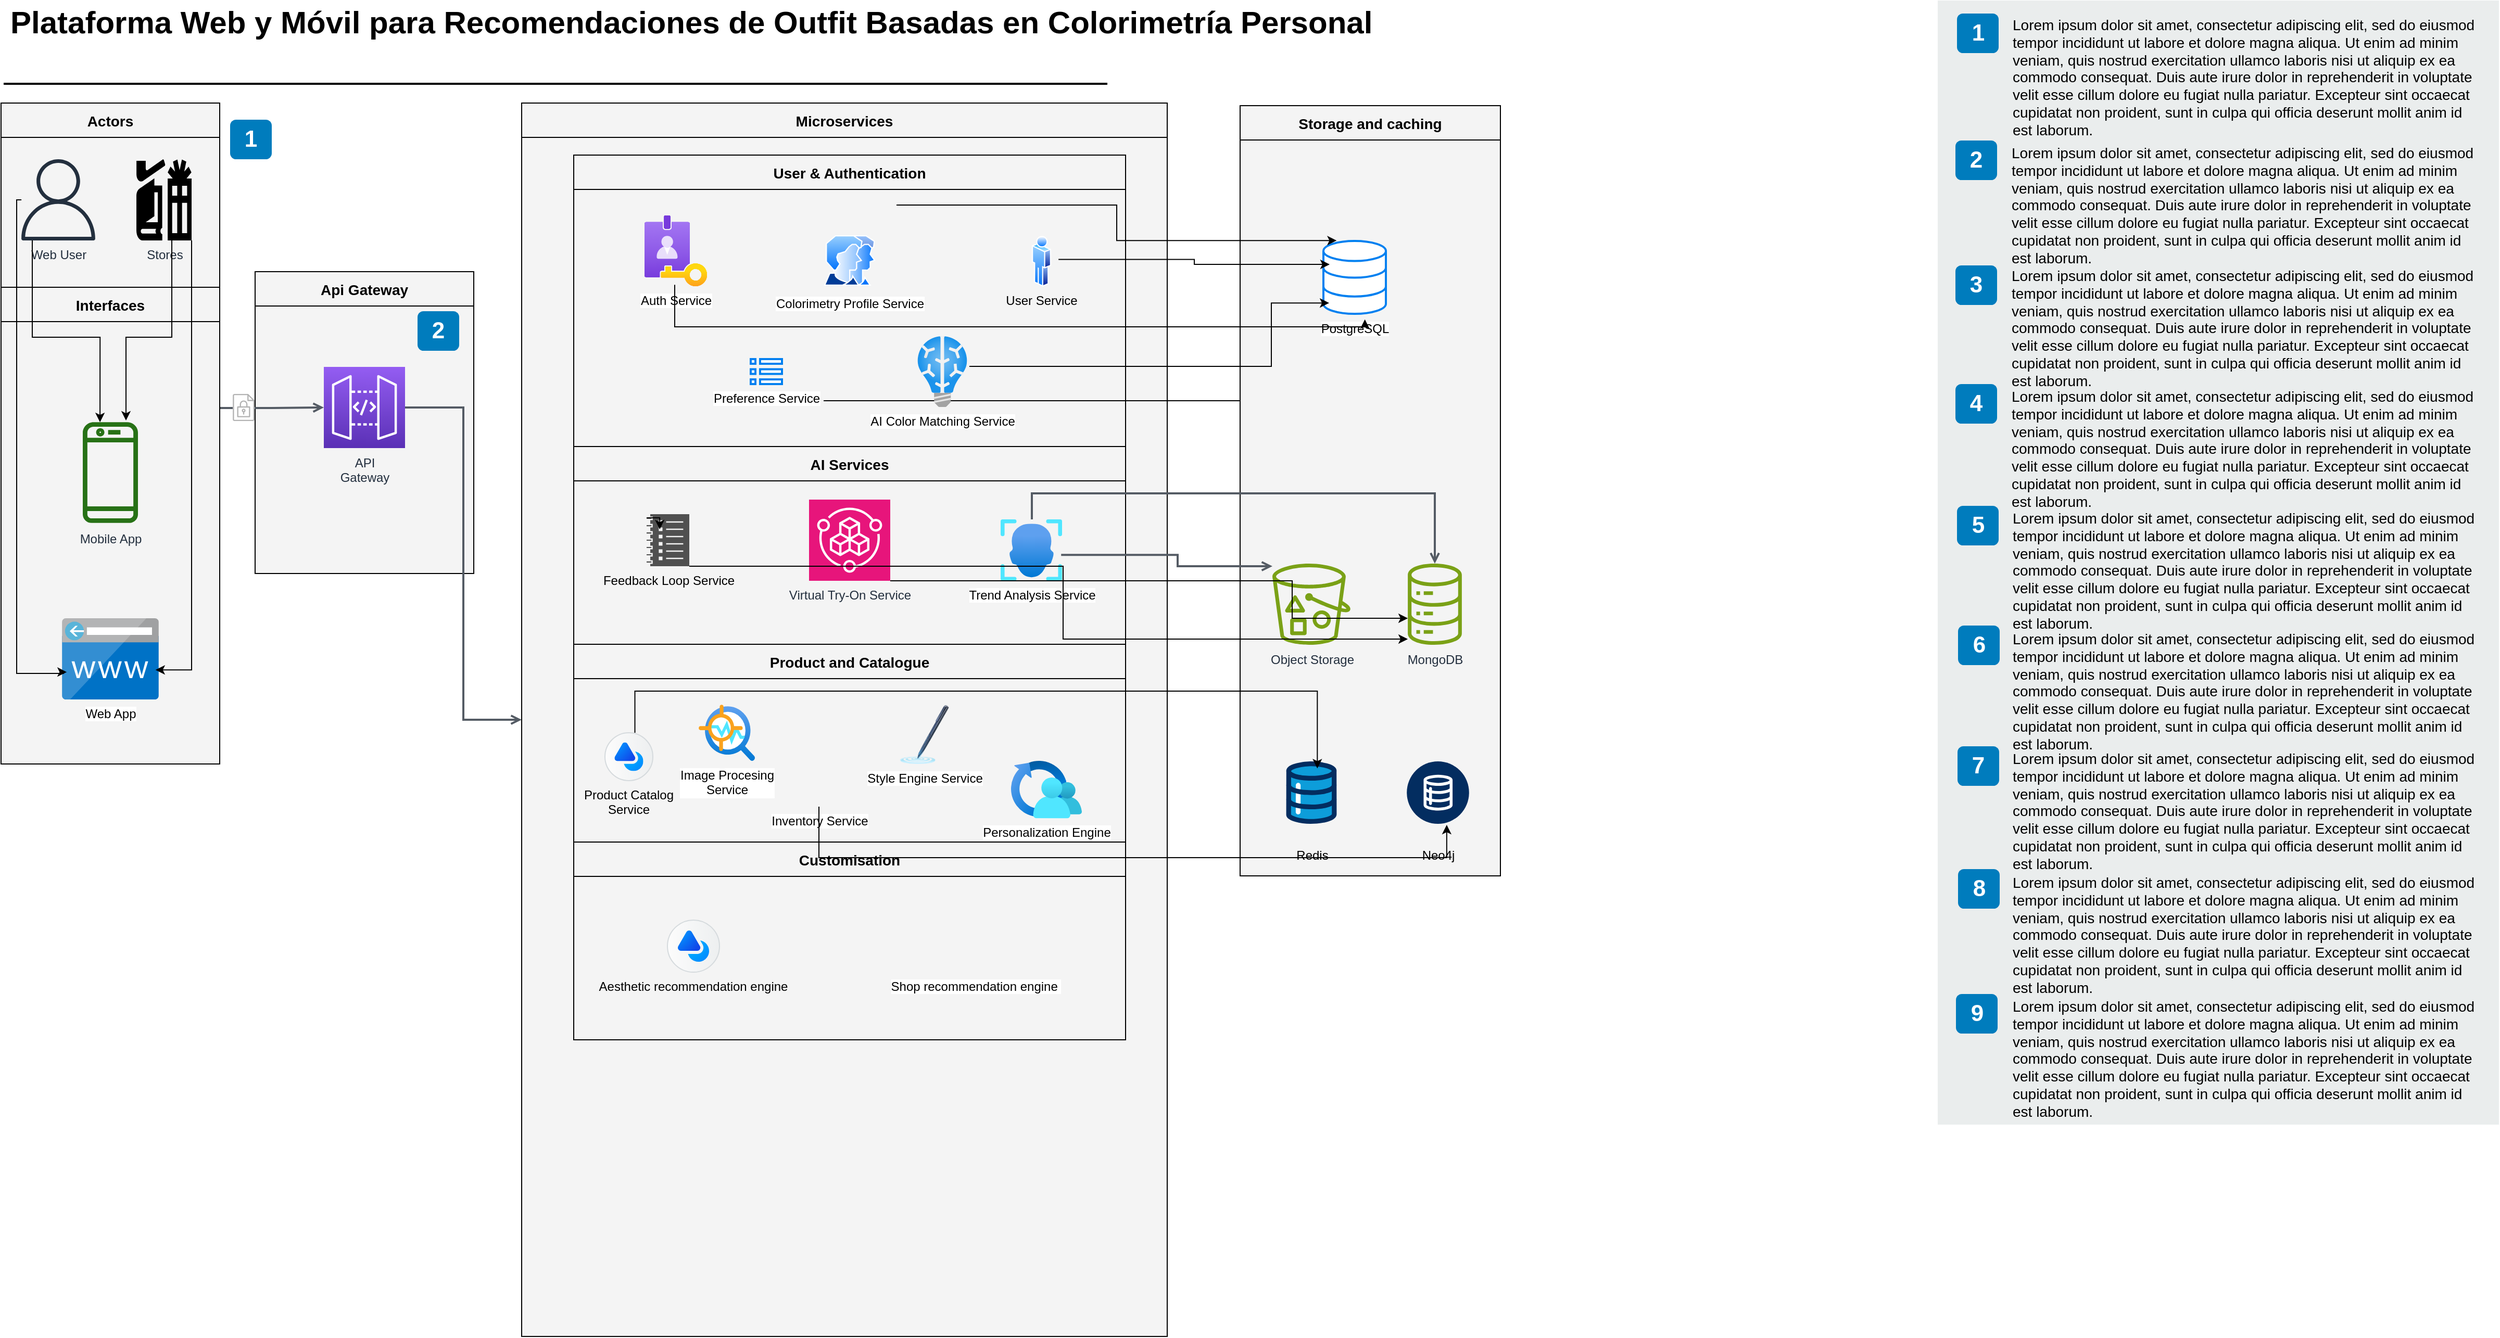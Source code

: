 <mxfile version="26.2.14">
  <diagram id="Ht1M8jgEwFfnCIfOTk4-" name="Page-1">
    <mxGraphModel dx="1313" dy="574" grid="1" gridSize="10" guides="1" tooltips="1" connect="1" arrows="1" fold="1" page="1" pageScale="1" pageWidth="827" pageHeight="1169" math="0" shadow="0">
      <root>
        <mxCell id="0" />
        <mxCell id="1" parent="0" />
        <mxCell id="Sb8pJk7lKEuFZb0Ayt0x-25" value="Api Gateway" style="swimlane;fontSize=14;align=center;swimlaneFillColor=#f4f4f4;fillColor=#f4f4f4;startSize=33;container=1;pointerEvents=0;collapsible=0;recursiveResize=0;" parent="1" vertex="1">
          <mxGeometry x="274" y="287" width="210" height="290" as="geometry" />
        </mxCell>
        <mxCell id="jZVaUwOg5UY3L9NAnvdq-74" value="API&lt;br&gt;Gateway" style="outlineConnect=0;fontColor=#232F3E;gradientColor=#945DF2;gradientDirection=north;fillColor=#5A30B5;strokeColor=#ffffff;dashed=0;verticalLabelPosition=bottom;verticalAlign=top;align=center;html=1;fontSize=12;fontStyle=0;aspect=fixed;shape=mxgraph.aws4.resourceIcon;resIcon=mxgraph.aws4.api_gateway;labelBackgroundColor=none;" parent="Sb8pJk7lKEuFZb0Ayt0x-25" vertex="1">
          <mxGeometry x="66" y="91.5" width="78" height="78" as="geometry" />
        </mxCell>
        <mxCell id="-QjtrjUzRDEMRZ5MF8oH-28" value="2" style="rounded=1;whiteSpace=wrap;html=1;fillColor=#007CBD;strokeColor=none;fontColor=#FFFFFF;fontStyle=1;fontSize=22;labelBackgroundColor=none;" parent="Sb8pJk7lKEuFZb0Ayt0x-25" vertex="1">
          <mxGeometry x="156" y="38" width="40" height="38" as="geometry" />
        </mxCell>
        <mxCell id="jZVaUwOg5UY3L9NAnvdq-110" style="edgeStyle=elbowEdgeStyle;rounded=0;orthogonalLoop=1;jettySize=auto;html=1;endArrow=open;endFill=0;strokeColor=#545B64;strokeWidth=2;fontSize=14;" parent="1" target="jZVaUwOg5UY3L9NAnvdq-74" edge="1">
          <mxGeometry relative="1" as="geometry">
            <mxPoint x="240" y="418" as="sourcePoint" />
          </mxGeometry>
        </mxCell>
        <mxCell id="jZVaUwOg5UY3L9NAnvdq-111" value="" style="edgeStyle=elbowEdgeStyle;rounded=0;orthogonalLoop=1;jettySize=auto;html=1;endArrow=open;endFill=0;strokeColor=#545B64;strokeWidth=2;fontSize=14;entryX=0;entryY=0.5;entryDx=0;entryDy=0;" parent="1" source="jZVaUwOg5UY3L9NAnvdq-74" target="Sb8pJk7lKEuFZb0Ayt0x-67" edge="1">
          <mxGeometry relative="1" as="geometry">
            <mxPoint x="520" y="418" as="targetPoint" />
          </mxGeometry>
        </mxCell>
        <mxCell id="-QjtrjUzRDEMRZ5MF8oH-46" value="" style="rounded=0;whiteSpace=wrap;html=1;fillColor=#EAEDED;fontSize=22;fontColor=#FFFFFF;strokeColor=none;labelBackgroundColor=none;" parent="1" vertex="1">
          <mxGeometry x="1890" y="26.5" width="539" height="1080" as="geometry" />
        </mxCell>
        <mxCell id="-QjtrjUzRDEMRZ5MF8oH-36" value="1" style="rounded=1;whiteSpace=wrap;html=1;fillColor=#007CBD;strokeColor=none;fontColor=#FFFFFF;fontStyle=1;fontSize=22;labelBackgroundColor=none;" parent="1" vertex="1">
          <mxGeometry x="1908.5" y="39" width="40" height="38" as="geometry" />
        </mxCell>
        <mxCell id="-QjtrjUzRDEMRZ5MF8oH-37" value="2" style="rounded=1;whiteSpace=wrap;html=1;fillColor=#007CBD;strokeColor=none;fontColor=#FFFFFF;fontStyle=1;fontSize=22;labelBackgroundColor=none;" parent="1" vertex="1">
          <mxGeometry x="1907" y="161" width="40" height="38" as="geometry" />
        </mxCell>
        <mxCell id="-QjtrjUzRDEMRZ5MF8oH-38" value="3" style="rounded=1;whiteSpace=wrap;html=1;fillColor=#007CBD;strokeColor=none;fontColor=#FFFFFF;fontStyle=1;fontSize=22;labelBackgroundColor=none;" parent="1" vertex="1">
          <mxGeometry x="1907" y="281" width="40" height="38" as="geometry" />
        </mxCell>
        <mxCell id="-QjtrjUzRDEMRZ5MF8oH-39" value="4" style="rounded=1;whiteSpace=wrap;html=1;fillColor=#007CBD;strokeColor=none;fontColor=#FFFFFF;fontStyle=1;fontSize=22;labelBackgroundColor=none;" parent="1" vertex="1">
          <mxGeometry x="1907" y="395" width="40" height="38" as="geometry" />
        </mxCell>
        <mxCell id="-QjtrjUzRDEMRZ5MF8oH-40" value="5" style="rounded=1;whiteSpace=wrap;html=1;fillColor=#007CBD;strokeColor=none;fontColor=#FFFFFF;fontStyle=1;fontSize=22;labelBackgroundColor=none;" parent="1" vertex="1">
          <mxGeometry x="1908.5" y="512" width="40" height="38" as="geometry" />
        </mxCell>
        <mxCell id="-QjtrjUzRDEMRZ5MF8oH-41" value="6" style="rounded=1;whiteSpace=wrap;html=1;fillColor=#007CBD;strokeColor=none;fontColor=#FFFFFF;fontStyle=1;fontSize=22;labelBackgroundColor=none;" parent="1" vertex="1">
          <mxGeometry x="1909.5" y="627" width="40" height="38" as="geometry" />
        </mxCell>
        <mxCell id="-QjtrjUzRDEMRZ5MF8oH-42" value="7" style="rounded=1;whiteSpace=wrap;html=1;fillColor=#007CBD;strokeColor=none;fontColor=#FFFFFF;fontStyle=1;fontSize=22;labelBackgroundColor=none;" parent="1" vertex="1">
          <mxGeometry x="1909" y="743" width="40" height="38" as="geometry" />
        </mxCell>
        <mxCell id="-QjtrjUzRDEMRZ5MF8oH-43" value="8" style="rounded=1;whiteSpace=wrap;html=1;fillColor=#007CBD;strokeColor=none;fontColor=#FFFFFF;fontStyle=1;fontSize=22;labelBackgroundColor=none;" parent="1" vertex="1">
          <mxGeometry x="1909.5" y="861" width="40" height="38" as="geometry" />
        </mxCell>
        <mxCell id="-QjtrjUzRDEMRZ5MF8oH-44" value="9" style="rounded=1;whiteSpace=wrap;html=1;fillColor=#007CBD;strokeColor=none;fontColor=#FFFFFF;fontStyle=1;fontSize=22;labelBackgroundColor=none;" parent="1" vertex="1">
          <mxGeometry x="1907.5" y="981" width="40" height="38" as="geometry" />
        </mxCell>
        <mxCell id="-QjtrjUzRDEMRZ5MF8oH-47" value="Plataforma Web y Móvil para Recomendaciones de Outfit Basadas en Colorimetría Personal" style="text;html=1;resizable=0;points=[];autosize=1;align=left;verticalAlign=top;spacingTop=-4;fontSize=30;fontStyle=1;labelBackgroundColor=none;" parent="1" vertex="1">
          <mxGeometry x="36.5" y="26.5" width="1250" height="40" as="geometry" />
        </mxCell>
        <mxCell id="SCVMTBWpLvtzJIhz15lM-1" value="" style="line;strokeWidth=2;html=1;fontSize=14;labelBackgroundColor=none;" parent="1" vertex="1">
          <mxGeometry x="32.5" y="101.5" width="1060" height="10" as="geometry" />
        </mxCell>
        <mxCell id="SCVMTBWpLvtzJIhz15lM-6" value="&lt;span&gt;Lorem ipsum dolor sit amet, consectetur adipiscing elit, sed do eiusmod tempor incididunt ut labore et dolore magna aliqua. Ut enim ad minim veniam, quis nostrud exercitation ullamco laboris nisi ut aliquip ex ea commodo consequat. Duis aute irure dolor in reprehenderit in voluptate velit esse cillum dolore eu fugiat nulla pariatur. Excepteur sint occaecat cupidatat non proident, sunt in culpa qui officia deserunt mollit anim id est laborum.&lt;/span&gt;&lt;br&gt;" style="text;html=1;align=left;verticalAlign=top;spacingTop=-4;fontSize=14;labelBackgroundColor=none;whiteSpace=wrap;" parent="1" vertex="1">
          <mxGeometry x="1960" y="38.5" width="449" height="118" as="geometry" />
        </mxCell>
        <mxCell id="SCVMTBWpLvtzJIhz15lM-7" value="&lt;span&gt;Lorem ipsum dolor sit amet, consectetur adipiscing elit, sed do eiusmod tempor incididunt ut labore et dolore magna aliqua. Ut enim ad minim veniam, quis nostrud exercitation ullamco laboris nisi ut aliquip ex ea commodo consequat. Duis aute irure dolor in reprehenderit in voluptate velit esse cillum dolore eu fugiat nulla pariatur. Excepteur sint occaecat cupidatat non proident, sunt in culpa qui officia deserunt mollit anim id est laborum.&lt;/span&gt;&lt;br&gt;" style="text;html=1;align=left;verticalAlign=top;spacingTop=-4;fontSize=14;labelBackgroundColor=none;whiteSpace=wrap;" parent="1" vertex="1">
          <mxGeometry x="1959" y="161.5" width="450" height="115" as="geometry" />
        </mxCell>
        <mxCell id="SCVMTBWpLvtzJIhz15lM-9" value="&lt;span&gt;Lorem ipsum dolor sit amet, consectetur adipiscing elit, sed do eiusmod tempor incididunt ut labore et dolore magna aliqua. Ut enim ad minim veniam, quis nostrud exercitation ullamco laboris nisi ut aliquip ex ea commodo consequat. Duis aute irure dolor in reprehenderit in voluptate velit esse cillum dolore eu fugiat nulla pariatur. Excepteur sint occaecat cupidatat non proident, sunt in culpa qui officia deserunt mollit anim id est laborum.&lt;/span&gt;&lt;br&gt;" style="text;html=1;align=left;verticalAlign=top;spacingTop=-4;fontSize=14;labelBackgroundColor=none;whiteSpace=wrap;" parent="1" vertex="1">
          <mxGeometry x="1959" y="279.5" width="450" height="117" as="geometry" />
        </mxCell>
        <mxCell id="SCVMTBWpLvtzJIhz15lM-10" value="&lt;span&gt;Lorem ipsum dolor sit amet, consectetur adipiscing elit, sed do eiusmod tempor incididunt ut labore et dolore magna aliqua. Ut enim ad minim veniam, quis nostrud exercitation ullamco laboris nisi ut aliquip ex ea commodo consequat. Duis aute irure dolor in reprehenderit in voluptate velit esse cillum dolore eu fugiat nulla pariatur. Excepteur sint occaecat cupidatat non proident, sunt in culpa qui officia deserunt mollit anim id est laborum.&lt;/span&gt;&lt;br&gt;" style="text;html=1;align=left;verticalAlign=top;spacingTop=-4;fontSize=14;labelBackgroundColor=none;whiteSpace=wrap;" parent="1" vertex="1">
          <mxGeometry x="1959" y="395.5" width="450" height="121" as="geometry" />
        </mxCell>
        <mxCell id="SCVMTBWpLvtzJIhz15lM-11" value="&lt;span&gt;Lorem ipsum dolor sit amet, consectetur adipiscing elit, sed do eiusmod tempor incididunt ut labore et dolore magna aliqua. Ut enim ad minim veniam, quis nostrud exercitation ullamco laboris nisi ut aliquip ex ea commodo consequat. Duis aute irure dolor in reprehenderit in voluptate velit esse cillum dolore eu fugiat nulla pariatur. Excepteur sint occaecat cupidatat non proident, sunt in culpa qui officia deserunt mollit anim id est laborum.&lt;/span&gt;&lt;br&gt;" style="text;html=1;align=left;verticalAlign=top;spacingTop=-4;fontSize=14;labelBackgroundColor=none;whiteSpace=wrap;" parent="1" vertex="1">
          <mxGeometry x="1960" y="512.5" width="449" height="114" as="geometry" />
        </mxCell>
        <mxCell id="SCVMTBWpLvtzJIhz15lM-12" value="&lt;span&gt;Lorem ipsum dolor sit amet, consectetur adipiscing elit, sed do eiusmod tempor incididunt ut labore et dolore magna aliqua. Ut enim ad minim veniam, quis nostrud exercitation ullamco laboris nisi ut aliquip ex ea commodo consequat. Duis aute irure dolor in reprehenderit in voluptate velit esse cillum dolore eu fugiat nulla pariatur. Excepteur sint occaecat cupidatat non proident, sunt in culpa qui officia deserunt mollit anim id est laborum.&lt;/span&gt;&lt;br&gt;" style="text;html=1;align=left;verticalAlign=top;spacingTop=-4;fontSize=14;labelBackgroundColor=none;whiteSpace=wrap;" parent="1" vertex="1">
          <mxGeometry x="1960" y="628.5" width="450" height="118" as="geometry" />
        </mxCell>
        <mxCell id="SCVMTBWpLvtzJIhz15lM-13" value="&lt;span&gt;Lorem ipsum dolor sit amet, consectetur adipiscing elit, sed do eiusmod tempor incididunt ut labore et dolore magna aliqua. Ut enim ad minim veniam, quis nostrud exercitation ullamco laboris nisi ut aliquip ex ea commodo consequat. Duis aute irure dolor in reprehenderit in voluptate velit esse cillum dolore eu fugiat nulla pariatur. Excepteur sint occaecat cupidatat non proident, sunt in culpa qui officia deserunt mollit anim id est laborum.&lt;/span&gt;&lt;br&gt;" style="text;html=1;align=left;verticalAlign=top;spacingTop=-4;fontSize=14;labelBackgroundColor=none;whiteSpace=wrap;" parent="1" vertex="1">
          <mxGeometry x="1960" y="743.5" width="449" height="113" as="geometry" />
        </mxCell>
        <mxCell id="SCVMTBWpLvtzJIhz15lM-14" value="&lt;span&gt;Lorem ipsum dolor sit amet, consectetur adipiscing elit, sed do eiusmod tempor incididunt ut labore et dolore magna aliqua. Ut enim ad minim veniam, quis nostrud exercitation ullamco laboris nisi ut aliquip ex ea commodo consequat. Duis aute irure dolor in reprehenderit in voluptate velit esse cillum dolore eu fugiat nulla pariatur. Excepteur sint occaecat cupidatat non proident, sunt in culpa qui officia deserunt mollit anim id est laborum.&lt;/span&gt;&lt;br&gt;" style="text;html=1;align=left;verticalAlign=top;spacingTop=-4;fontSize=14;labelBackgroundColor=none;whiteSpace=wrap;" parent="1" vertex="1">
          <mxGeometry x="1960" y="862.5" width="449" height="124" as="geometry" />
        </mxCell>
        <mxCell id="SCVMTBWpLvtzJIhz15lM-15" value="&lt;span&gt;Lorem ipsum dolor sit amet, consectetur adipiscing elit, sed do eiusmod tempor incididunt ut labore et dolore magna aliqua. Ut enim ad minim veniam, quis nostrud exercitation ullamco laboris nisi ut aliquip ex ea commodo consequat. Duis aute irure dolor in reprehenderit in voluptate velit esse cillum dolore eu fugiat nulla pariatur. Excepteur sint occaecat cupidatat non proident, sunt in culpa qui officia deserunt mollit anim id est laborum.&lt;/span&gt;&lt;br&gt;" style="text;html=1;align=left;verticalAlign=top;spacingTop=-4;fontSize=14;labelBackgroundColor=none;whiteSpace=wrap;" parent="1" vertex="1">
          <mxGeometry x="1960" y="981.5" width="449" height="115" as="geometry" />
        </mxCell>
        <mxCell id="jZVaUwOg5UY3L9NAnvdq-59" value="Actors" style="swimlane;fontSize=14;align=center;swimlaneFillColor=#f4f4f4;fillColor=#f4f4f4;startSize=33;container=1;pointerEvents=0;collapsible=0;recursiveResize=0;" parent="1" vertex="1">
          <mxGeometry x="30" y="125" width="210" height="290" as="geometry" />
        </mxCell>
        <mxCell id="jZVaUwOg5UY3L9NAnvdq-60" value="Web User" style="outlineConnect=0;fontColor=#232F3E;gradientColor=none;fillColor=#232F3E;strokeColor=none;dashed=0;verticalLabelPosition=bottom;verticalAlign=top;align=center;html=1;fontSize=12;fontStyle=0;aspect=fixed;pointerEvents=1;shape=mxgraph.aws4.user;labelBackgroundColor=none;" parent="jZVaUwOg5UY3L9NAnvdq-59" vertex="1">
          <mxGeometry x="16" y="54" width="78" height="78" as="geometry" />
        </mxCell>
        <mxCell id="jZVaUwOg5UY3L9NAnvdq-61" value="Stores" style="outlineConnect=0;fontColor=#232F3E;gradientColor=none;fillColor=#000000;strokeColor=none;dashed=0;verticalLabelPosition=bottom;verticalAlign=top;align=center;html=1;fontSize=12;fontStyle=0;aspect=fixed;pointerEvents=1;shape=mxgraph.signs.travel.shops;labelBackgroundColor=none;" parent="jZVaUwOg5UY3L9NAnvdq-59" vertex="1">
          <mxGeometry x="130" y="54" width="53" height="78" as="geometry" />
        </mxCell>
        <mxCell id="jZVaUwOg5UY3L9NAnvdq-62" value="Interfaces" style="swimlane;fontSize=14;align=center;swimlaneFillColor=#f4f4f4;fillColor=#f4f4f4;startSize=33;container=1;pointerEvents=0;collapsible=0;recursiveResize=0;" parent="1" vertex="1">
          <mxGeometry x="30" y="302" width="210" height="458" as="geometry" />
        </mxCell>
        <mxCell id="jZVaUwOg5UY3L9NAnvdq-65" value="Mobile App" style="outlineConnect=0;fontColor=#232F3E;gradientColor=none;strokeColor=none;fillColor=#277116;dashed=0;verticalLabelPosition=bottom;verticalAlign=top;align=center;html=1;fontSize=12;fontStyle=0;shape=mxgraph.aws4.mobile_client;labelBackgroundColor=none;" parent="jZVaUwOg5UY3L9NAnvdq-62" vertex="1">
          <mxGeometry x="78.5" y="128" width="53" height="100" as="geometry" />
        </mxCell>
        <mxCell id="Sb8pJk7lKEuFZb0Ayt0x-10" value="Web App" style="image;sketch=0;aspect=fixed;html=1;points=[];align=center;fontSize=12;image=img/lib/mscae/CustomDomain.svg;" parent="jZVaUwOg5UY3L9NAnvdq-62" vertex="1">
          <mxGeometry x="58.57" y="318" width="92.86" height="78" as="geometry" />
        </mxCell>
        <mxCell id="Sb8pJk7lKEuFZb0Ayt0x-4" value="" style="edgeStyle=orthogonalEdgeStyle;rounded=0;orthogonalLoop=1;jettySize=auto;html=1;" parent="jZVaUwOg5UY3L9NAnvdq-62" source="jZVaUwOg5UY3L9NAnvdq-60" edge="1">
          <mxGeometry relative="1" as="geometry">
            <mxPoint x="30.002" y="-45.0" as="sourcePoint" />
            <mxPoint x="95.05" y="129.581" as="targetPoint" />
            <Array as="points">
              <mxPoint x="30" y="48" />
              <mxPoint x="95" y="48" />
            </Array>
          </mxGeometry>
        </mxCell>
        <mxCell id="Sb8pJk7lKEuFZb0Ayt0x-20" value="" style="edgeStyle=orthogonalEdgeStyle;rounded=0;orthogonalLoop=1;jettySize=auto;html=1;" parent="jZVaUwOg5UY3L9NAnvdq-62" source="jZVaUwOg5UY3L9NAnvdq-61" edge="1">
          <mxGeometry relative="1" as="geometry">
            <mxPoint x="164" y="-85.532" as="sourcePoint" />
            <mxPoint x="120" y="128.001" as="targetPoint" />
            <Array as="points">
              <mxPoint x="164" y="48" />
              <mxPoint x="120" y="48" />
            </Array>
          </mxGeometry>
        </mxCell>
        <mxCell id="jZVaUwOg5UY3L9NAnvdq-173" value="" style="group" parent="1" vertex="1" connectable="0">
          <mxGeometry x="252.5" y="404.5" width="21" height="26" as="geometry" />
        </mxCell>
        <mxCell id="jZVaUwOg5UY3L9NAnvdq-174" value="" style="rounded=0;whiteSpace=wrap;html=1;labelBackgroundColor=#ffffff;fontSize=14;align=center;strokeColor=none;" parent="jZVaUwOg5UY3L9NAnvdq-173" vertex="1">
          <mxGeometry width="21" height="26" as="geometry" />
        </mxCell>
        <mxCell id="jZVaUwOg5UY3L9NAnvdq-175" value="" style="outlineConnect=0;fontColor=#232F3E;gradientColor=none;fillColor=#B3B3B3;strokeColor=none;dashed=0;verticalLabelPosition=bottom;verticalAlign=top;align=center;html=1;fontSize=12;fontStyle=0;aspect=fixed;pointerEvents=1;shape=mxgraph.aws4.encrypted_data;labelBackgroundColor=#ffffff;" parent="jZVaUwOg5UY3L9NAnvdq-173" vertex="1">
          <mxGeometry width="21" height="26" as="geometry" />
        </mxCell>
        <mxCell id="jZVaUwOg5UY3L9NAnvdq-101" value="1" style="rounded=1;whiteSpace=wrap;html=1;fillColor=#007CBD;strokeColor=none;fontColor=#FFFFFF;fontStyle=1;fontSize=22;labelBackgroundColor=none;" parent="1" vertex="1">
          <mxGeometry x="250" y="141" width="40" height="38" as="geometry" />
        </mxCell>
        <mxCell id="Sb8pJk7lKEuFZb0Ayt0x-53" value="" style="edgeStyle=orthogonalEdgeStyle;rounded=0;orthogonalLoop=1;jettySize=auto;html=1;entryX=0.967;entryY=0.636;entryDx=0;entryDy=0;entryPerimeter=0;exitX=1;exitY=1;exitDx=0;exitDy=0;exitPerimeter=0;" parent="1" source="jZVaUwOg5UY3L9NAnvdq-61" target="Sb8pJk7lKEuFZb0Ayt0x-10" edge="1">
          <mxGeometry relative="1" as="geometry">
            <mxPoint x="210" y="450" as="sourcePoint" />
            <mxPoint x="225.05" y="671.581" as="targetPoint" />
            <Array as="points">
              <mxPoint x="213" y="670" />
            </Array>
          </mxGeometry>
        </mxCell>
        <mxCell id="Sb8pJk7lKEuFZb0Ayt0x-54" value="" style="edgeStyle=orthogonalEdgeStyle;rounded=0;orthogonalLoop=1;jettySize=auto;html=1;entryX=0.049;entryY=0.663;entryDx=0;entryDy=0;entryPerimeter=0;" parent="1" source="jZVaUwOg5UY3L9NAnvdq-60" target="Sb8pJk7lKEuFZb0Ayt0x-10" edge="1">
          <mxGeometry relative="1" as="geometry">
            <mxPoint x="45" y="260" as="sourcePoint" />
            <mxPoint x="10" y="673" as="targetPoint" />
            <Array as="points">
              <mxPoint x="45" y="218" />
              <mxPoint x="45" y="673" />
              <mxPoint x="90" y="673" />
              <mxPoint x="90" y="672" />
            </Array>
          </mxGeometry>
        </mxCell>
        <mxCell id="Sb8pJk7lKEuFZb0Ayt0x-67" value="Microservices" style="swimlane;fontSize=14;align=center;swimlaneFillColor=#f4f4f4;fillColor=#f4f4f4;startSize=33;container=1;pointerEvents=0;collapsible=0;recursiveResize=0;shadow=0;" parent="1" vertex="1">
          <mxGeometry x="530" y="125" width="620" height="1185" as="geometry" />
        </mxCell>
        <mxCell id="Sb8pJk7lKEuFZb0Ayt0x-61" value="Product and Catalogue" style="swimlane;fontSize=14;align=center;swimlaneFillColor=#f4f4f4;fillColor=#f4f4f4;startSize=33;container=1;pointerEvents=0;collapsible=0;recursiveResize=0;" parent="Sb8pJk7lKEuFZb0Ayt0x-67" vertex="1">
          <mxGeometry x="50" y="520" width="530" height="190" as="geometry" />
        </mxCell>
        <mxCell id="Sb8pJk7lKEuFZb0Ayt0x-68" value="Product Catalog&#xa;Service" style="shape=mxgraph.sap.icon;labelPosition=center;verticalLabelPosition=bottom;align=center;verticalAlign=top;strokeWidth=1;strokeColor=#D5DADD;fillColor=#EDEFF0;gradientColor=#FCFCFC;gradientDirection=west;aspect=fixed;SAPIcon=Data_Attribute_Recommendation" parent="Sb8pJk7lKEuFZb0Ayt0x-61" vertex="1">
          <mxGeometry x="30" y="85" width="46" height="46" as="geometry" />
        </mxCell>
        <mxCell id="Sb8pJk7lKEuFZb0Ayt0x-70" value="Inventory Service" style="shape=image;html=1;verticalAlign=top;verticalLabelPosition=bottom;labelBackgroundColor=#ffffff;imageAspect=0;aspect=fixed;image=https://cdn4.iconfinder.com/data/icons/essentials-72/24/010_-_Bag-128.png" parent="Sb8pJk7lKEuFZb0Ayt0x-61" vertex="1">
          <mxGeometry x="210" y="105" width="51" height="51" as="geometry" />
        </mxCell>
        <mxCell id="PTW11s9-Z6HWsCAdgWcJ-15" value="Image Procesing&lt;div&gt;Service&lt;/div&gt;" style="image;aspect=fixed;html=1;points=[];align=center;fontSize=12;image=img/lib/azure2/ai_machine_learning/Anomaly_Detector.svg;" vertex="1" parent="Sb8pJk7lKEuFZb0Ayt0x-61">
          <mxGeometry x="120" y="58" width="54" height="54" as="geometry" />
        </mxCell>
        <mxCell id="PTW11s9-Z6HWsCAdgWcJ-17" value="Style Engine Service" style="image;html=1;image=img/lib/clip_art/computers/Stylus_128x128.png" vertex="1" parent="Sb8pJk7lKEuFZb0Ayt0x-61">
          <mxGeometry x="310" y="58" width="54" height="57" as="geometry" />
        </mxCell>
        <mxCell id="PTW11s9-Z6HWsCAdgWcJ-18" value="Personalization Engine" style="image;aspect=fixed;html=1;points=[];align=center;fontSize=12;image=img/lib/azure2/ai_machine_learning/Personalizers.svg;" vertex="1" parent="Sb8pJk7lKEuFZb0Ayt0x-61">
          <mxGeometry x="420" y="112" width="68" height="55.2" as="geometry" />
        </mxCell>
        <mxCell id="Sb8pJk7lKEuFZb0Ayt0x-29" value="User &amp; Authentication" style="swimlane;fontSize=14;align=center;swimlaneFillColor=#f4f4f4;fillColor=#f4f4f4;startSize=33;container=1;pointerEvents=0;collapsible=0;recursiveResize=0;" parent="Sb8pJk7lKEuFZb0Ayt0x-67" vertex="1">
          <mxGeometry x="50" y="50" width="530" height="280" as="geometry" />
        </mxCell>
        <mxCell id="Sb8pJk7lKEuFZb0Ayt0x-34" value="Auth Service" style="image;aspect=fixed;html=1;points=[];align=center;fontSize=12;image=img/lib/azure2/identity/PIM.svg;" parent="Sb8pJk7lKEuFZb0Ayt0x-29" vertex="1">
          <mxGeometry x="68" y="58" width="60" height="68" as="geometry" />
        </mxCell>
        <mxCell id="PTW11s9-Z6HWsCAdgWcJ-9" value="" style="image;aspect=fixed;perimeter=ellipsePerimeter;html=1;align=center;shadow=0;dashed=0;spacingTop=3;image=img/lib/active_directory/user.svg;" vertex="1" parent="Sb8pJk7lKEuFZb0Ayt0x-29">
          <mxGeometry x="440" y="77" width="18.5" height="50" as="geometry" />
        </mxCell>
        <mxCell id="PTW11s9-Z6HWsCAdgWcJ-10" value="User Service" style="text;html=1;align=center;verticalAlign=middle;resizable=0;points=[];autosize=1;strokeColor=none;fillColor=none;" vertex="1" parent="Sb8pJk7lKEuFZb0Ayt0x-29">
          <mxGeometry x="404.25" y="125" width="90" height="30" as="geometry" />
        </mxCell>
        <mxCell id="PTW11s9-Z6HWsCAdgWcJ-11" value="Colorimetry Profile Service" style="image;aspect=fixed;perimeter=ellipsePerimeter;html=1;align=center;shadow=0;dashed=0;spacingTop=3;image=img/lib/active_directory/user_accounts.svg;" vertex="1" parent="Sb8pJk7lKEuFZb0Ayt0x-29">
          <mxGeometry x="240" y="77" width="50" height="48.5" as="geometry" />
        </mxCell>
        <mxCell id="PTW11s9-Z6HWsCAdgWcJ-12" value="Preference Service" style="html=1;verticalLabelPosition=bottom;align=center;labelBackgroundColor=#ffffff;verticalAlign=top;strokeWidth=2;strokeColor=#0080F0;shadow=0;dashed=0;shape=mxgraph.ios7.icons.preferences;pointerEvents=1" vertex="1" parent="Sb8pJk7lKEuFZb0Ayt0x-29">
          <mxGeometry x="170" y="196" width="30" height="24" as="geometry" />
        </mxCell>
        <mxCell id="Sb8pJk7lKEuFZb0Ayt0x-101" style="edgeStyle=elbowEdgeStyle;rounded=0;orthogonalLoop=1;jettySize=auto;html=1;exitX=1;exitY=1;exitDx=0;exitDy=0;" parent="Sb8pJk7lKEuFZb0Ayt0x-29" edge="1">
          <mxGeometry relative="1" as="geometry">
            <Array as="points">
              <mxPoint x="696" y="207" />
            </Array>
            <mxPoint x="240" y="236" as="sourcePoint" />
            <mxPoint x="736" y="119.5" as="targetPoint" />
          </mxGeometry>
        </mxCell>
        <mxCell id="PTW11s9-Z6HWsCAdgWcJ-14" value="AI Color Matching Service" style="image;aspect=fixed;html=1;points=[];align=center;fontSize=12;image=img/lib/azure2/ai_machine_learning/Batch_AI.svg;" vertex="1" parent="Sb8pJk7lKEuFZb0Ayt0x-29">
          <mxGeometry x="330" y="174" width="48" height="68" as="geometry" />
        </mxCell>
        <mxCell id="Sb8pJk7lKEuFZb0Ayt0x-45" value="AI Services" style="swimlane;fontSize=14;align=center;swimlaneFillColor=#f4f4f4;fillColor=#f4f4f4;startSize=33;container=1;pointerEvents=0;collapsible=0;recursiveResize=0;" parent="Sb8pJk7lKEuFZb0Ayt0x-67" vertex="1">
          <mxGeometry x="50" y="330" width="530" height="190" as="geometry" />
        </mxCell>
        <mxCell id="Sb8pJk7lKEuFZb0Ayt0x-35" value="Trend Analysis Service" style="image;aspect=fixed;html=1;points=[];align=center;fontSize=12;image=img/lib/azure2/ai_machine_learning/Face_APIs.svg;" parent="Sb8pJk7lKEuFZb0Ayt0x-45" vertex="1">
          <mxGeometry x="410" y="70" width="59" height="59" as="geometry" />
        </mxCell>
        <mxCell id="Sb8pJk7lKEuFZb0Ayt0x-60" value="Virtual Try-On Service" style="sketch=0;points=[[0,0,0],[0.25,0,0],[0.5,0,0],[0.75,0,0],[1,0,0],[0,1,0],[0.25,1,0],[0.5,1,0],[0.75,1,0],[1,1,0],[0,0.25,0],[0,0.5,0],[0,0.75,0],[1,0.25,0],[1,0.5,0],[1,0.75,0]];points=[[0,0,0],[0.25,0,0],[0.5,0,0],[0.75,0,0],[1,0,0],[0,1,0],[0.25,1,0],[0.5,1,0],[0.75,1,0],[1,1,0],[0,0.25,0],[0,0.5,0],[0,0.75,0],[1,0.25,0],[1,0.5,0],[1,0.75,0]];outlineConnect=0;fontColor=#232F3E;fillColor=#E7157B;strokeColor=#ffffff;dashed=0;verticalLabelPosition=bottom;verticalAlign=top;align=center;html=1;fontSize=12;fontStyle=0;aspect=fixed;shape=mxgraph.aws4.resourceIcon;resIcon=mxgraph.aws4.service_catalog;" parent="Sb8pJk7lKEuFZb0Ayt0x-45" vertex="1">
          <mxGeometry x="226" y="51" width="78" height="78" as="geometry" />
        </mxCell>
        <mxCell id="Sb8pJk7lKEuFZb0Ayt0x-39" value="Feedback Loop Service" style="sketch=0;pointerEvents=1;shadow=0;dashed=0;html=1;strokeColor=none;labelPosition=center;verticalLabelPosition=bottom;verticalAlign=top;align=center;fillColor=#505050;shape=mxgraph.mscae.oms.log_management" parent="Sb8pJk7lKEuFZb0Ayt0x-45" vertex="1">
          <mxGeometry x="70" y="65" width="41" height="50" as="geometry" />
        </mxCell>
        <mxCell id="Sb8pJk7lKEuFZb0Ayt0x-56" style="edgeStyle=orthogonalEdgeStyle;rounded=0;orthogonalLoop=1;jettySize=auto;html=1;exitX=0;exitY=0.07;exitDx=0;exitDy=0;exitPerimeter=0;entryX=0.308;entryY=0.291;entryDx=0;entryDy=0;entryPerimeter=0;" parent="Sb8pJk7lKEuFZb0Ayt0x-45" source="Sb8pJk7lKEuFZb0Ayt0x-39" target="Sb8pJk7lKEuFZb0Ayt0x-39" edge="1">
          <mxGeometry relative="1" as="geometry" />
        </mxCell>
        <mxCell id="PTW11s9-Z6HWsCAdgWcJ-5" value="Customisation" style="swimlane;fontSize=14;align=center;swimlaneFillColor=#f4f4f4;fillColor=#f4f4f4;startSize=33;container=1;pointerEvents=0;collapsible=0;recursiveResize=0;movable=0;resizable=0;rotatable=0;deletable=0;editable=0;locked=1;connectable=0;" vertex="1" parent="Sb8pJk7lKEuFZb0Ayt0x-67">
          <mxGeometry x="50" y="710" width="530" height="190" as="geometry" />
        </mxCell>
        <mxCell id="PTW11s9-Z6HWsCAdgWcJ-6" value="Aesthetic recommendation engine" style="shape=mxgraph.sap.icon;labelPosition=center;verticalLabelPosition=bottom;align=center;verticalAlign=top;strokeWidth=1;strokeColor=#D5DADD;fillColor=#EDEFF0;gradientColor=#FCFCFC;gradientDirection=west;aspect=fixed;SAPIcon=Data_Attribute_Recommendation" vertex="1" parent="PTW11s9-Z6HWsCAdgWcJ-5">
          <mxGeometry x="90" y="75" width="50" height="50" as="geometry" />
        </mxCell>
        <mxCell id="PTW11s9-Z6HWsCAdgWcJ-7" value="Shop recommendation engine&amp;nbsp;" style="shape=image;html=1;verticalAlign=top;verticalLabelPosition=bottom;labelBackgroundColor=#ffffff;imageAspect=0;aspect=fixed;image=https://cdn4.iconfinder.com/data/icons/essentials-72/24/010_-_Bag-128.png" vertex="1" parent="PTW11s9-Z6HWsCAdgWcJ-5">
          <mxGeometry x="360" y="74" width="51" height="51" as="geometry" />
        </mxCell>
        <mxCell id="Sb8pJk7lKEuFZb0Ayt0x-73" value="Storage and caching" style="swimlane;fontSize=14;align=center;swimlaneFillColor=#f4f4f4;fillColor=#f4f4f4;startSize=33;container=1;pointerEvents=0;collapsible=0;recursiveResize=0;" parent="1" vertex="1">
          <mxGeometry x="1220" y="127.5" width="250" height="740" as="geometry" />
        </mxCell>
        <mxCell id="Sb8pJk7lKEuFZb0Ayt0x-88" value="Redis" style="verticalLabelPosition=bottom;aspect=fixed;html=1;shape=mxgraph.salesforce.data;" parent="Sb8pJk7lKEuFZb0Ayt0x-73" vertex="1">
          <mxGeometry x="44.2" y="630" width="48.6" height="60" as="geometry" />
        </mxCell>
        <mxCell id="Sb8pJk7lKEuFZb0Ayt0x-89" value="Neo4j" style="verticalLabelPosition=bottom;aspect=fixed;html=1;shape=mxgraph.salesforce.data2;" parent="Sb8pJk7lKEuFZb0Ayt0x-73" vertex="1">
          <mxGeometry x="160" y="630" width="60" height="60" as="geometry" />
        </mxCell>
        <mxCell id="Sb8pJk7lKEuFZb0Ayt0x-90" value="PostgreSQL" style="html=1;verticalLabelPosition=bottom;align=center;labelBackgroundColor=#ffffff;verticalAlign=top;strokeWidth=2;strokeColor=#0080F0;shadow=0;dashed=0;shape=mxgraph.ios7.icons.data;" parent="Sb8pJk7lKEuFZb0Ayt0x-73" vertex="1">
          <mxGeometry x="80" y="130" width="60" height="70" as="geometry" />
        </mxCell>
        <mxCell id="Sb8pJk7lKEuFZb0Ayt0x-92" value="Object Storage" style="sketch=0;outlineConnect=0;fontColor=#232F3E;gradientColor=none;fillColor=#7AA116;strokeColor=none;dashed=0;verticalLabelPosition=bottom;verticalAlign=top;align=center;html=1;fontSize=12;fontStyle=0;aspect=fixed;pointerEvents=1;shape=mxgraph.aws4.bucket_with_objects;" parent="Sb8pJk7lKEuFZb0Ayt0x-73" vertex="1">
          <mxGeometry x="31" y="440" width="75" height="78" as="geometry" />
        </mxCell>
        <mxCell id="Sb8pJk7lKEuFZb0Ayt0x-93" value="MongoDB" style="sketch=0;outlineConnect=0;fontColor=#232F3E;gradientColor=none;fillColor=#7AA116;strokeColor=none;dashed=0;verticalLabelPosition=bottom;verticalAlign=top;align=center;html=1;fontSize=12;fontStyle=0;aspect=fixed;pointerEvents=1;shape=mxgraph.aws4.iot_analytics_data_store;" parent="Sb8pJk7lKEuFZb0Ayt0x-73" vertex="1">
          <mxGeometry x="160" y="440" width="54" height="78" as="geometry" />
        </mxCell>
        <mxCell id="jZVaUwOg5UY3L9NAnvdq-126" value="" style="edgeStyle=elbowEdgeStyle;rounded=0;orthogonalLoop=1;jettySize=auto;html=1;endArrow=open;endFill=0;strokeColor=#545B64;strokeWidth=2;fontSize=14;exitX=0.985;exitY=0.578;exitDx=0;exitDy=0;exitPerimeter=0;" parent="1" source="Sb8pJk7lKEuFZb0Ayt0x-35" target="Sb8pJk7lKEuFZb0Ayt0x-92" edge="1">
          <mxGeometry relative="1" as="geometry">
            <Array as="points">
              <mxPoint x="1160" y="570" />
            </Array>
            <mxPoint x="1058" y="500" as="sourcePoint" />
            <mxPoint x="1231" y="607.5" as="targetPoint" />
          </mxGeometry>
        </mxCell>
        <mxCell id="Sb8pJk7lKEuFZb0Ayt0x-94" value="" style="edgeStyle=elbowEdgeStyle;rounded=0;orthogonalLoop=1;jettySize=auto;html=1;endArrow=open;endFill=0;strokeColor=#545B64;strokeWidth=2;fontSize=14;" parent="1" source="Sb8pJk7lKEuFZb0Ayt0x-35" target="Sb8pJk7lKEuFZb0Ayt0x-93" edge="1">
          <mxGeometry relative="1" as="geometry">
            <Array as="points">
              <mxPoint x="1020" y="500" />
              <mxPoint x="1160" y="450" />
              <mxPoint x="1300" y="460" />
              <mxPoint x="1305" y="440" />
            </Array>
            <mxPoint x="1200" y="380" as="sourcePoint" />
            <mxPoint x="1390" y="420" as="targetPoint" />
          </mxGeometry>
        </mxCell>
        <mxCell id="Sb8pJk7lKEuFZb0Ayt0x-99" style="edgeStyle=elbowEdgeStyle;rounded=0;orthogonalLoop=1;jettySize=auto;html=1;exitX=1;exitY=1;exitDx=0;exitDy=0;exitPerimeter=0;" parent="1" source="Sb8pJk7lKEuFZb0Ayt0x-60" target="Sb8pJk7lKEuFZb0Ayt0x-93" edge="1">
          <mxGeometry relative="1" as="geometry">
            <Array as="points">
              <mxPoint x="1270" y="620" />
            </Array>
          </mxGeometry>
        </mxCell>
        <mxCell id="Sb8pJk7lKEuFZb0Ayt0x-100" style="edgeStyle=elbowEdgeStyle;rounded=0;orthogonalLoop=1;jettySize=auto;html=1;exitX=1;exitY=1;exitDx=0;exitDy=0;exitPerimeter=0;" parent="1" source="Sb8pJk7lKEuFZb0Ayt0x-39" target="Sb8pJk7lKEuFZb0Ayt0x-93" edge="1">
          <mxGeometry relative="1" as="geometry">
            <Array as="points">
              <mxPoint x="1050" y="640" />
            </Array>
          </mxGeometry>
        </mxCell>
        <mxCell id="Sb8pJk7lKEuFZb0Ayt0x-102" style="edgeStyle=elbowEdgeStyle;rounded=0;orthogonalLoop=1;jettySize=auto;html=1;exitX=1;exitY=0.5;exitDx=0;exitDy=0;exitPerimeter=0;entryX=0.093;entryY=0.851;entryDx=0;entryDy=0;entryPerimeter=0;" parent="1" target="Sb8pJk7lKEuFZb0Ayt0x-90" edge="1">
          <mxGeometry relative="1" as="geometry">
            <Array as="points">
              <mxPoint x="1250" y="370" />
            </Array>
            <mxPoint x="960" y="378" as="sourcePoint" />
          </mxGeometry>
        </mxCell>
        <mxCell id="Sb8pJk7lKEuFZb0Ayt0x-105" style="edgeStyle=elbowEdgeStyle;rounded=0;orthogonalLoop=1;jettySize=auto;html=1;exitX=0.957;exitY=0.61;exitDx=0;exitDy=0;exitPerimeter=0;entryX=0.093;entryY=0.851;entryDx=0;entryDy=0;entryPerimeter=0;" parent="1" edge="1">
          <mxGeometry relative="1" as="geometry">
            <mxPoint x="1045.583" y="275.26" as="sourcePoint" />
            <mxPoint x="1306" y="280" as="targetPoint" />
            <Array as="points" />
          </mxGeometry>
        </mxCell>
        <mxCell id="Sb8pJk7lKEuFZb0Ayt0x-107" style="edgeStyle=elbowEdgeStyle;rounded=0;orthogonalLoop=1;jettySize=auto;html=1;entryX=0.212;entryY=-0.006;entryDx=0;entryDy=0;entryPerimeter=0;" parent="1" target="Sb8pJk7lKEuFZb0Ayt0x-90" edge="1">
          <mxGeometry relative="1" as="geometry">
            <mxPoint x="890" y="223" as="sourcePoint" />
          </mxGeometry>
        </mxCell>
        <mxCell id="Sb8pJk7lKEuFZb0Ayt0x-108" style="edgeStyle=elbowEdgeStyle;rounded=0;orthogonalLoop=1;jettySize=auto;html=1;exitX=0.483;exitY=0.979;exitDx=0;exitDy=0;exitPerimeter=0;entryX=0.664;entryY=1.076;entryDx=0;entryDy=0;entryPerimeter=0;" parent="1" source="Sb8pJk7lKEuFZb0Ayt0x-34" target="Sb8pJk7lKEuFZb0Ayt0x-90" edge="1">
          <mxGeometry relative="1" as="geometry">
            <mxPoint x="700" y="369" as="sourcePoint" />
            <mxPoint x="1036" y="261" as="targetPoint" />
            <Array as="points">
              <mxPoint x="1000" y="340" />
            </Array>
          </mxGeometry>
        </mxCell>
        <mxCell id="Sb8pJk7lKEuFZb0Ayt0x-109" style="edgeStyle=elbowEdgeStyle;rounded=0;orthogonalLoop=1;jettySize=auto;html=1;exitX=0.5;exitY=1;exitDx=0;exitDy=0;entryX=0.641;entryY=1.017;entryDx=0;entryDy=0;entryPerimeter=0;" parent="1" source="Sb8pJk7lKEuFZb0Ayt0x-70" target="Sb8pJk7lKEuFZb0Ayt0x-89" edge="1">
          <mxGeometry relative="1" as="geometry">
            <Array as="points">
              <mxPoint x="1190" y="850" />
            </Array>
          </mxGeometry>
        </mxCell>
        <mxCell id="Sb8pJk7lKEuFZb0Ayt0x-110" style="edgeStyle=elbowEdgeStyle;rounded=0;orthogonalLoop=1;jettySize=auto;html=1;exitX=0.625;exitY=0;exitDx=0;exitDy=0;exitPerimeter=0;entryX=0.617;entryY=0.112;entryDx=0;entryDy=0;entryPerimeter=0;" parent="1" source="Sb8pJk7lKEuFZb0Ayt0x-68" target="Sb8pJk7lKEuFZb0Ayt0x-88" edge="1">
          <mxGeometry relative="1" as="geometry">
            <Array as="points">
              <mxPoint x="1000" y="690" />
            </Array>
          </mxGeometry>
        </mxCell>
      </root>
    </mxGraphModel>
  </diagram>
</mxfile>
